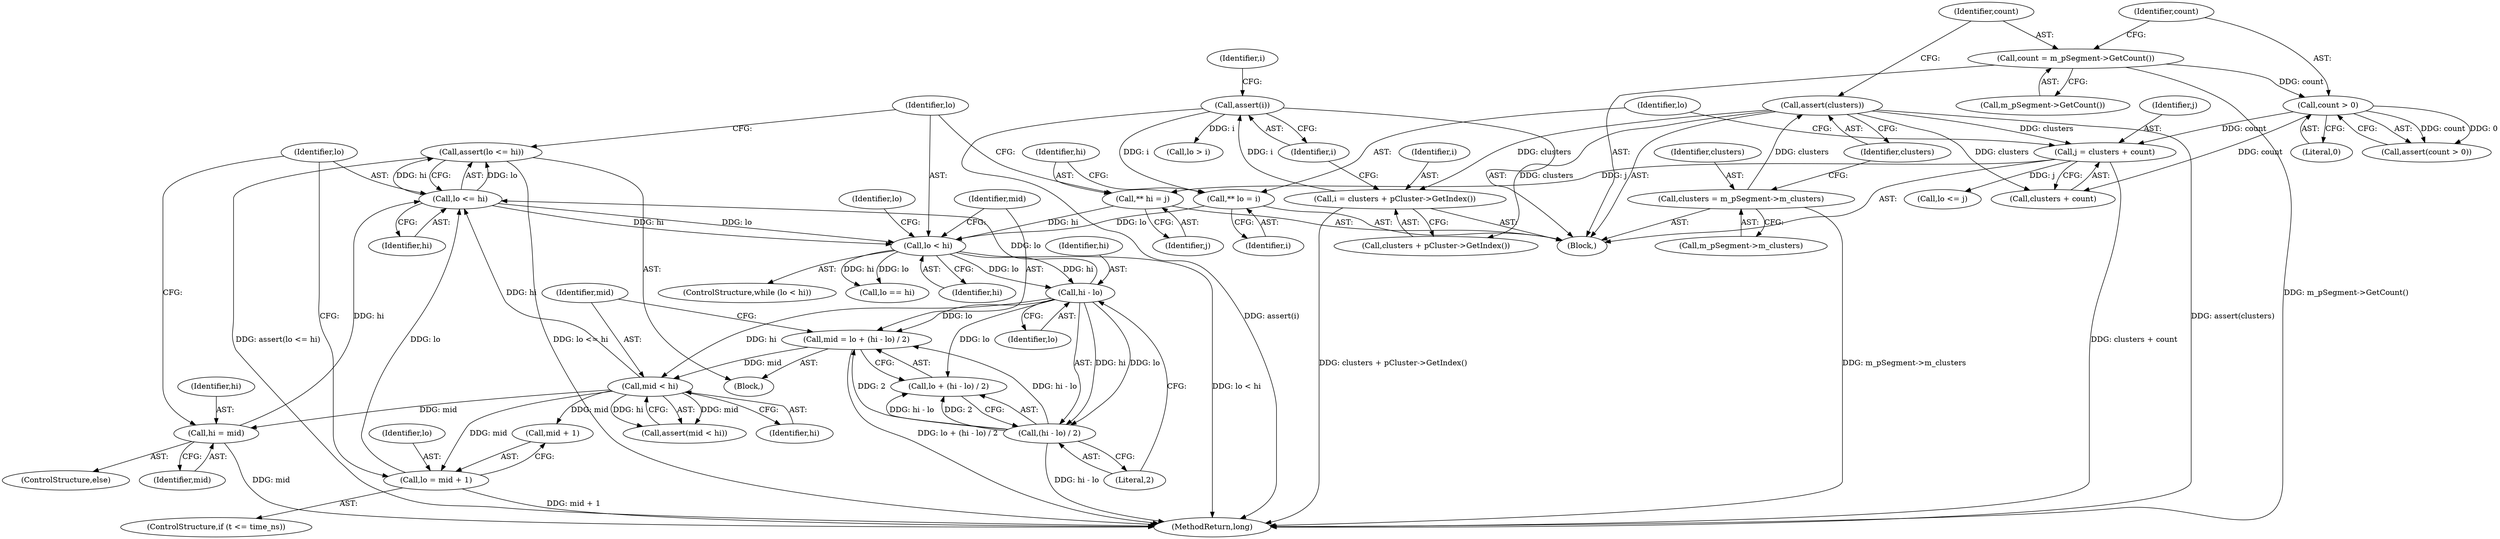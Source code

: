 digraph "0_Android_04839626ed859623901ebd3a5fd483982186b59d_198@API" {
"1000230" [label="(Call,assert(lo <= hi))"];
"1000231" [label="(Call,lo <= hi)"];
"1000221" [label="(Call,lo = mid + 1)"];
"1000200" [label="(Call,mid < hi)"];
"1000190" [label="(Call,mid = lo + (hi - lo) / 2)"];
"1000195" [label="(Call,hi - lo)"];
"1000186" [label="(Call,lo < hi)"];
"1000178" [label="(Call,** lo = i)"];
"1000161" [label="(Call,assert(i))"];
"1000156" [label="(Call,i = clusters + pCluster->GetIndex())"];
"1000146" [label="(Call,assert(clusters))"];
"1000141" [label="(Call,clusters = m_pSegment->m_clusters)"];
"1000182" [label="(Call,** hi = j)"];
"1000172" [label="(Call,j = clusters + count)"];
"1000153" [label="(Call,count > 0)"];
"1000149" [label="(Call,count = m_pSegment->GetCount())"];
"1000194" [label="(Call,(hi - lo) / 2)"];
"1000227" [label="(Call,hi = mid)"];
"1000158" [label="(Call,clusters + pCluster->GetIndex())"];
"1000221" [label="(Call,lo = mid + 1)"];
"1000192" [label="(Call,lo + (hi - lo) / 2)"];
"1000198" [label="(Literal,2)"];
"1000185" [label="(ControlStructure,while (lo < hi))"];
"1000183" [label="(Identifier,hi)"];
"1000199" [label="(Call,assert(mid < hi))"];
"1000172" [label="(Call,j = clusters + count)"];
"1000187" [label="(Identifier,lo)"];
"1000174" [label="(Call,clusters + count)"];
"1000227" [label="(Call,hi = mid)"];
"1000194" [label="(Call,(hi - lo) / 2)"];
"1000106" [label="(Block,)"];
"1000190" [label="(Call,mid = lo + (hi - lo) / 2)"];
"1000178" [label="(Call,** lo = i)"];
"1000200" [label="(Call,mid < hi)"];
"1000146" [label="(Call,assert(clusters))"];
"1000150" [label="(Identifier,count)"];
"1000197" [label="(Identifier,lo)"];
"1000147" [label="(Identifier,clusters)"];
"1000182" [label="(Call,** hi = j)"];
"1000179" [label="(Identifier,lo)"];
"1000142" [label="(Identifier,clusters)"];
"1000156" [label="(Call,i = clusters + pCluster->GetIndex())"];
"1000226" [label="(ControlStructure,else)"];
"1000222" [label="(Identifier,lo)"];
"1000141" [label="(Call,clusters = m_pSegment->m_clusters)"];
"1000143" [label="(Call,m_pSegment->m_clusters)"];
"1000149" [label="(Call,count = m_pSegment->GetCount())"];
"1000235" [label="(Call,lo == hi)"];
"1000195" [label="(Call,hi - lo)"];
"1000188" [label="(Identifier,hi)"];
"1000155" [label="(Literal,0)"];
"1000162" [label="(Identifier,i)"];
"1000191" [label="(Identifier,mid)"];
"1000231" [label="(Call,lo <= hi)"];
"1000151" [label="(Call,m_pSegment->GetCount())"];
"1000233" [label="(Identifier,hi)"];
"1000202" [label="(Identifier,hi)"];
"1000201" [label="(Identifier,mid)"];
"1000239" [label="(Call,lo > i)"];
"1000223" [label="(Call,mid + 1)"];
"1000230" [label="(Call,assert(lo <= hi))"];
"1000189" [label="(Block,)"];
"1000152" [label="(Call,assert(count > 0))"];
"1000153" [label="(Call,count > 0)"];
"1000229" [label="(Identifier,mid)"];
"1000173" [label="(Identifier,j)"];
"1000161" [label="(Call,assert(i))"];
"1000186" [label="(Call,lo < hi)"];
"1000217" [label="(ControlStructure,if (t <= time_ns))"];
"1000166" [label="(Identifier,i)"];
"1000157" [label="(Identifier,i)"];
"1000305" [label="(MethodReturn,long)"];
"1000232" [label="(Identifier,lo)"];
"1000180" [label="(Identifier,i)"];
"1000196" [label="(Identifier,hi)"];
"1000236" [label="(Identifier,lo)"];
"1000154" [label="(Identifier,count)"];
"1000243" [label="(Call,lo <= j)"];
"1000228" [label="(Identifier,hi)"];
"1000184" [label="(Identifier,j)"];
"1000230" -> "1000189"  [label="AST: "];
"1000230" -> "1000231"  [label="CFG: "];
"1000231" -> "1000230"  [label="AST: "];
"1000187" -> "1000230"  [label="CFG: "];
"1000230" -> "1000305"  [label="DDG: lo <= hi"];
"1000230" -> "1000305"  [label="DDG: assert(lo <= hi)"];
"1000231" -> "1000230"  [label="DDG: lo"];
"1000231" -> "1000230"  [label="DDG: hi"];
"1000231" -> "1000233"  [label="CFG: "];
"1000232" -> "1000231"  [label="AST: "];
"1000233" -> "1000231"  [label="AST: "];
"1000231" -> "1000186"  [label="DDG: lo"];
"1000231" -> "1000186"  [label="DDG: hi"];
"1000221" -> "1000231"  [label="DDG: lo"];
"1000195" -> "1000231"  [label="DDG: lo"];
"1000227" -> "1000231"  [label="DDG: hi"];
"1000200" -> "1000231"  [label="DDG: hi"];
"1000221" -> "1000217"  [label="AST: "];
"1000221" -> "1000223"  [label="CFG: "];
"1000222" -> "1000221"  [label="AST: "];
"1000223" -> "1000221"  [label="AST: "];
"1000232" -> "1000221"  [label="CFG: "];
"1000221" -> "1000305"  [label="DDG: mid + 1"];
"1000200" -> "1000221"  [label="DDG: mid"];
"1000200" -> "1000199"  [label="AST: "];
"1000200" -> "1000202"  [label="CFG: "];
"1000201" -> "1000200"  [label="AST: "];
"1000202" -> "1000200"  [label="AST: "];
"1000199" -> "1000200"  [label="CFG: "];
"1000200" -> "1000199"  [label="DDG: mid"];
"1000200" -> "1000199"  [label="DDG: hi"];
"1000190" -> "1000200"  [label="DDG: mid"];
"1000195" -> "1000200"  [label="DDG: hi"];
"1000200" -> "1000223"  [label="DDG: mid"];
"1000200" -> "1000227"  [label="DDG: mid"];
"1000190" -> "1000189"  [label="AST: "];
"1000190" -> "1000192"  [label="CFG: "];
"1000191" -> "1000190"  [label="AST: "];
"1000192" -> "1000190"  [label="AST: "];
"1000201" -> "1000190"  [label="CFG: "];
"1000190" -> "1000305"  [label="DDG: lo + (hi - lo) / 2"];
"1000195" -> "1000190"  [label="DDG: lo"];
"1000194" -> "1000190"  [label="DDG: hi - lo"];
"1000194" -> "1000190"  [label="DDG: 2"];
"1000195" -> "1000194"  [label="AST: "];
"1000195" -> "1000197"  [label="CFG: "];
"1000196" -> "1000195"  [label="AST: "];
"1000197" -> "1000195"  [label="AST: "];
"1000198" -> "1000195"  [label="CFG: "];
"1000195" -> "1000192"  [label="DDG: lo"];
"1000195" -> "1000194"  [label="DDG: hi"];
"1000195" -> "1000194"  [label="DDG: lo"];
"1000186" -> "1000195"  [label="DDG: hi"];
"1000186" -> "1000195"  [label="DDG: lo"];
"1000186" -> "1000185"  [label="AST: "];
"1000186" -> "1000188"  [label="CFG: "];
"1000187" -> "1000186"  [label="AST: "];
"1000188" -> "1000186"  [label="AST: "];
"1000191" -> "1000186"  [label="CFG: "];
"1000236" -> "1000186"  [label="CFG: "];
"1000186" -> "1000305"  [label="DDG: lo < hi"];
"1000178" -> "1000186"  [label="DDG: lo"];
"1000182" -> "1000186"  [label="DDG: hi"];
"1000186" -> "1000235"  [label="DDG: lo"];
"1000186" -> "1000235"  [label="DDG: hi"];
"1000178" -> "1000106"  [label="AST: "];
"1000178" -> "1000180"  [label="CFG: "];
"1000179" -> "1000178"  [label="AST: "];
"1000180" -> "1000178"  [label="AST: "];
"1000183" -> "1000178"  [label="CFG: "];
"1000161" -> "1000178"  [label="DDG: i"];
"1000161" -> "1000106"  [label="AST: "];
"1000161" -> "1000162"  [label="CFG: "];
"1000162" -> "1000161"  [label="AST: "];
"1000166" -> "1000161"  [label="CFG: "];
"1000161" -> "1000305"  [label="DDG: assert(i)"];
"1000156" -> "1000161"  [label="DDG: i"];
"1000161" -> "1000239"  [label="DDG: i"];
"1000156" -> "1000106"  [label="AST: "];
"1000156" -> "1000158"  [label="CFG: "];
"1000157" -> "1000156"  [label="AST: "];
"1000158" -> "1000156"  [label="AST: "];
"1000162" -> "1000156"  [label="CFG: "];
"1000156" -> "1000305"  [label="DDG: clusters + pCluster->GetIndex()"];
"1000146" -> "1000156"  [label="DDG: clusters"];
"1000146" -> "1000106"  [label="AST: "];
"1000146" -> "1000147"  [label="CFG: "];
"1000147" -> "1000146"  [label="AST: "];
"1000150" -> "1000146"  [label="CFG: "];
"1000146" -> "1000305"  [label="DDG: assert(clusters)"];
"1000141" -> "1000146"  [label="DDG: clusters"];
"1000146" -> "1000158"  [label="DDG: clusters"];
"1000146" -> "1000172"  [label="DDG: clusters"];
"1000146" -> "1000174"  [label="DDG: clusters"];
"1000141" -> "1000106"  [label="AST: "];
"1000141" -> "1000143"  [label="CFG: "];
"1000142" -> "1000141"  [label="AST: "];
"1000143" -> "1000141"  [label="AST: "];
"1000147" -> "1000141"  [label="CFG: "];
"1000141" -> "1000305"  [label="DDG: m_pSegment->m_clusters"];
"1000182" -> "1000106"  [label="AST: "];
"1000182" -> "1000184"  [label="CFG: "];
"1000183" -> "1000182"  [label="AST: "];
"1000184" -> "1000182"  [label="AST: "];
"1000187" -> "1000182"  [label="CFG: "];
"1000172" -> "1000182"  [label="DDG: j"];
"1000172" -> "1000106"  [label="AST: "];
"1000172" -> "1000174"  [label="CFG: "];
"1000173" -> "1000172"  [label="AST: "];
"1000174" -> "1000172"  [label="AST: "];
"1000179" -> "1000172"  [label="CFG: "];
"1000172" -> "1000305"  [label="DDG: clusters + count"];
"1000153" -> "1000172"  [label="DDG: count"];
"1000172" -> "1000243"  [label="DDG: j"];
"1000153" -> "1000152"  [label="AST: "];
"1000153" -> "1000155"  [label="CFG: "];
"1000154" -> "1000153"  [label="AST: "];
"1000155" -> "1000153"  [label="AST: "];
"1000152" -> "1000153"  [label="CFG: "];
"1000153" -> "1000152"  [label="DDG: count"];
"1000153" -> "1000152"  [label="DDG: 0"];
"1000149" -> "1000153"  [label="DDG: count"];
"1000153" -> "1000174"  [label="DDG: count"];
"1000149" -> "1000106"  [label="AST: "];
"1000149" -> "1000151"  [label="CFG: "];
"1000150" -> "1000149"  [label="AST: "];
"1000151" -> "1000149"  [label="AST: "];
"1000154" -> "1000149"  [label="CFG: "];
"1000149" -> "1000305"  [label="DDG: m_pSegment->GetCount()"];
"1000194" -> "1000192"  [label="AST: "];
"1000194" -> "1000198"  [label="CFG: "];
"1000198" -> "1000194"  [label="AST: "];
"1000192" -> "1000194"  [label="CFG: "];
"1000194" -> "1000305"  [label="DDG: hi - lo"];
"1000194" -> "1000192"  [label="DDG: hi - lo"];
"1000194" -> "1000192"  [label="DDG: 2"];
"1000227" -> "1000226"  [label="AST: "];
"1000227" -> "1000229"  [label="CFG: "];
"1000228" -> "1000227"  [label="AST: "];
"1000229" -> "1000227"  [label="AST: "];
"1000232" -> "1000227"  [label="CFG: "];
"1000227" -> "1000305"  [label="DDG: mid"];
}
